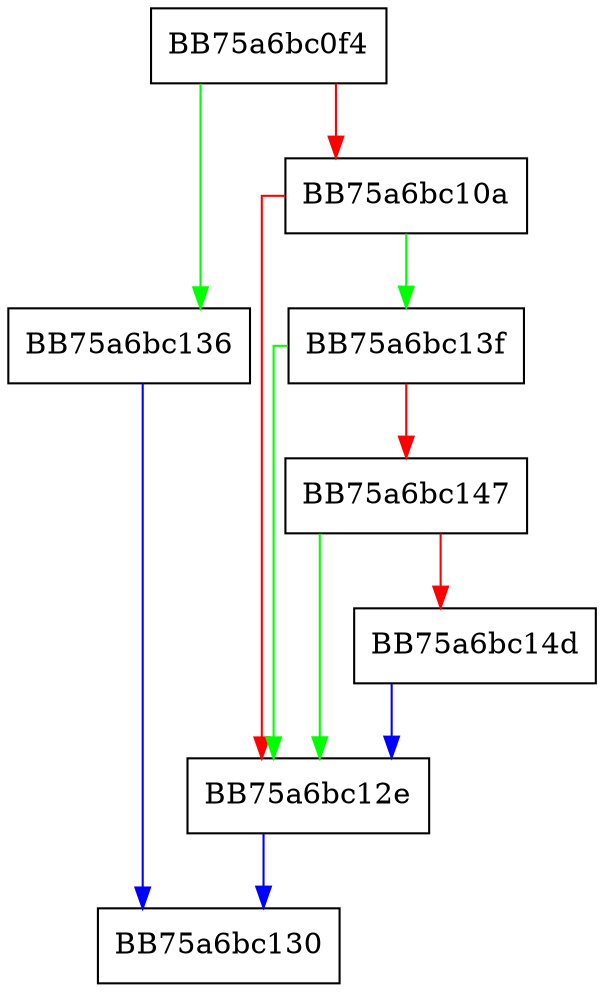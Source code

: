 digraph InsideTransaction {
  node [shape="box"];
  graph [splines=ortho];
  BB75a6bc0f4 -> BB75a6bc136 [color="green"];
  BB75a6bc0f4 -> BB75a6bc10a [color="red"];
  BB75a6bc10a -> BB75a6bc13f [color="green"];
  BB75a6bc10a -> BB75a6bc12e [color="red"];
  BB75a6bc12e -> BB75a6bc130 [color="blue"];
  BB75a6bc136 -> BB75a6bc130 [color="blue"];
  BB75a6bc13f -> BB75a6bc12e [color="green"];
  BB75a6bc13f -> BB75a6bc147 [color="red"];
  BB75a6bc147 -> BB75a6bc12e [color="green"];
  BB75a6bc147 -> BB75a6bc14d [color="red"];
  BB75a6bc14d -> BB75a6bc12e [color="blue"];
}